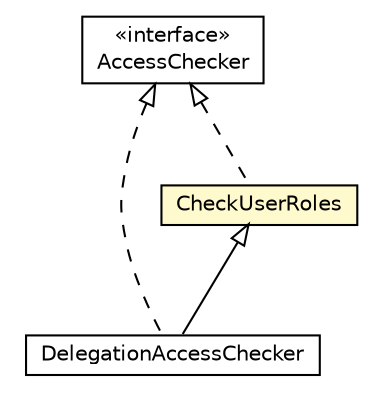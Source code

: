 #!/usr/local/bin/dot
#
# Class diagram 
# Generated by UMLGraph version R5_6-24-gf6e263 (http://www.umlgraph.org/)
#

digraph G {
	edge [fontname="Helvetica",fontsize=10,labelfontname="Helvetica",labelfontsize=10];
	node [fontname="Helvetica",fontsize=10,shape=plaintext];
	nodesep=0.25;
	ranksep=0.5;
	// org.universAAL.security.authorisator.interfaces.AccessChecker
	c2764024 [label=<<table title="org.universAAL.security.authorisator.interfaces.AccessChecker" border="0" cellborder="1" cellspacing="0" cellpadding="2" port="p" href="../interfaces/AccessChecker.html">
		<tr><td><table border="0" cellspacing="0" cellpadding="1">
<tr><td align="center" balign="center"> &#171;interface&#187; </td></tr>
<tr><td align="center" balign="center"> AccessChecker </td></tr>
		</table></td></tr>
		</table>>, URL="../interfaces/AccessChecker.html", fontname="Helvetica", fontcolor="black", fontsize=10.0];
	// org.universAAL.security.authorisator.access_checkers.DelegationAccessChecker
	c2764031 [label=<<table title="org.universAAL.security.authorisator.access_checkers.DelegationAccessChecker" border="0" cellborder="1" cellspacing="0" cellpadding="2" port="p" href="./DelegationAccessChecker.html">
		<tr><td><table border="0" cellspacing="0" cellpadding="1">
<tr><td align="center" balign="center"> DelegationAccessChecker </td></tr>
		</table></td></tr>
		</table>>, URL="./DelegationAccessChecker.html", fontname="Helvetica", fontcolor="black", fontsize=10.0];
	// org.universAAL.security.authorisator.access_checkers.CheckUserRoles
	c2764032 [label=<<table title="org.universAAL.security.authorisator.access_checkers.CheckUserRoles" border="0" cellborder="1" cellspacing="0" cellpadding="2" port="p" bgcolor="lemonChiffon" href="./CheckUserRoles.html">
		<tr><td><table border="0" cellspacing="0" cellpadding="1">
<tr><td align="center" balign="center"> CheckUserRoles </td></tr>
		</table></td></tr>
		</table>>, URL="./CheckUserRoles.html", fontname="Helvetica", fontcolor="black", fontsize=10.0];
	//org.universAAL.security.authorisator.access_checkers.DelegationAccessChecker extends org.universAAL.security.authorisator.access_checkers.CheckUserRoles
	c2764032:p -> c2764031:p [dir=back,arrowtail=empty];
	//org.universAAL.security.authorisator.access_checkers.DelegationAccessChecker implements org.universAAL.security.authorisator.interfaces.AccessChecker
	c2764024:p -> c2764031:p [dir=back,arrowtail=empty,style=dashed];
	//org.universAAL.security.authorisator.access_checkers.CheckUserRoles implements org.universAAL.security.authorisator.interfaces.AccessChecker
	c2764024:p -> c2764032:p [dir=back,arrowtail=empty,style=dashed];
}

